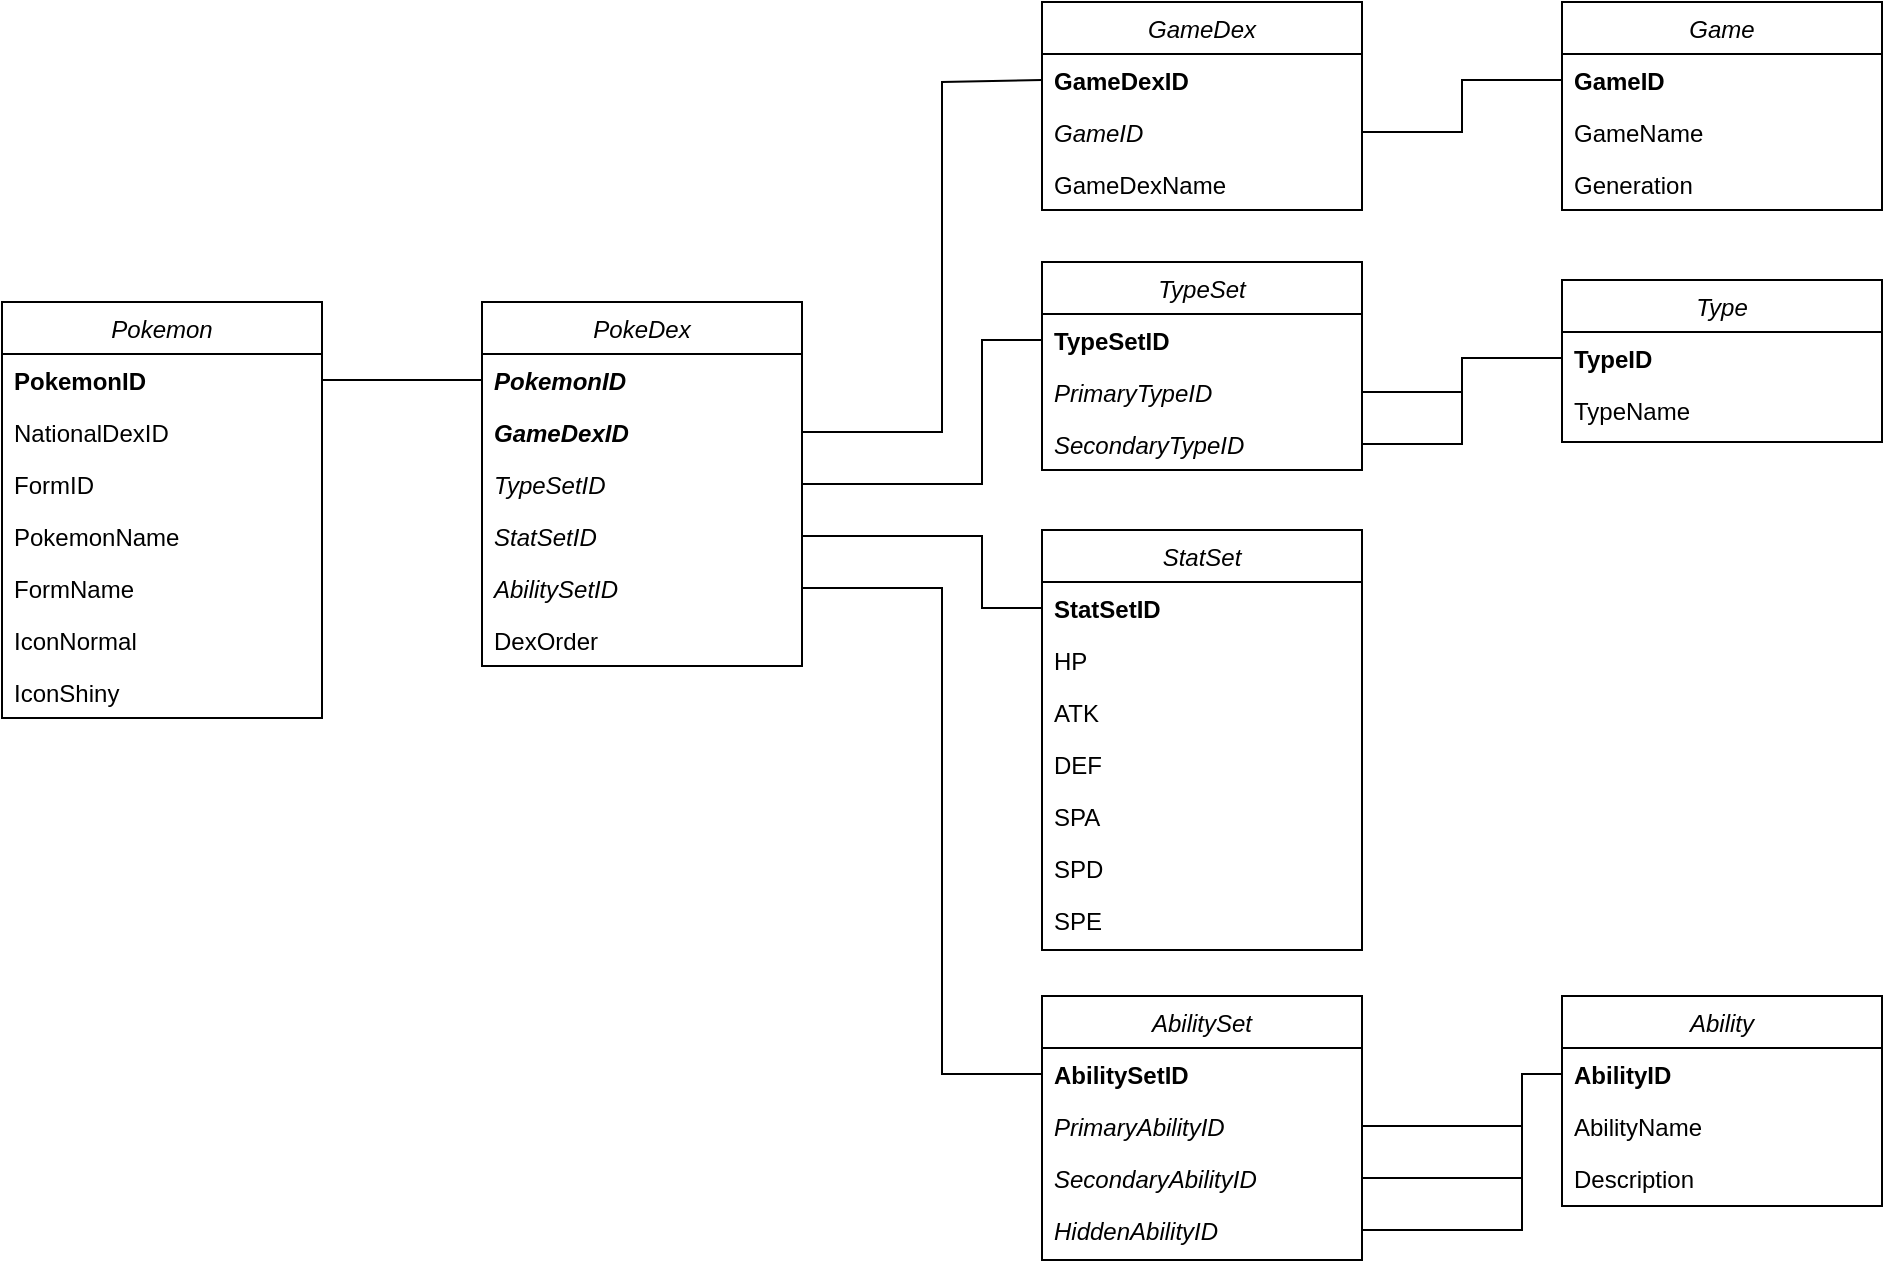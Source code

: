<mxfile version="24.7.8">
  <diagram id="C5RBs43oDa-KdzZeNtuy" name="Page-1">
    <mxGraphModel dx="1434" dy="836" grid="1" gridSize="10" guides="1" tooltips="1" connect="1" arrows="1" fold="1" page="1" pageScale="1" pageWidth="827" pageHeight="1169" math="0" shadow="0">
      <root>
        <mxCell id="WIyWlLk6GJQsqaUBKTNV-0" />
        <mxCell id="WIyWlLk6GJQsqaUBKTNV-1" parent="WIyWlLk6GJQsqaUBKTNV-0" />
        <mxCell id="zkfFHV4jXpPFQw0GAbJ--0" value="Pokemon" style="swimlane;fontStyle=2;align=center;verticalAlign=top;childLayout=stackLayout;horizontal=1;startSize=26;horizontalStack=0;resizeParent=1;resizeLast=0;collapsible=1;marginBottom=0;rounded=0;shadow=0;strokeWidth=1;" parent="WIyWlLk6GJQsqaUBKTNV-1" vertex="1">
          <mxGeometry x="370" y="370" width="160" height="208" as="geometry">
            <mxRectangle x="230" y="140" width="160" height="26" as="alternateBounds" />
          </mxGeometry>
        </mxCell>
        <mxCell id="zkfFHV4jXpPFQw0GAbJ--1" value="PokemonID" style="text;align=left;verticalAlign=top;spacingLeft=4;spacingRight=4;overflow=hidden;rotatable=0;points=[[0,0.5],[1,0.5]];portConstraint=eastwest;fontStyle=1" parent="zkfFHV4jXpPFQw0GAbJ--0" vertex="1">
          <mxGeometry y="26" width="160" height="26" as="geometry" />
        </mxCell>
        <mxCell id="aueS3--D8VHO9GSTWDlF-8" value="NationalDexID" style="text;align=left;verticalAlign=top;spacingLeft=4;spacingRight=4;overflow=hidden;rotatable=0;points=[[0,0.5],[1,0.5]];portConstraint=eastwest;" parent="zkfFHV4jXpPFQw0GAbJ--0" vertex="1">
          <mxGeometry y="52" width="160" height="26" as="geometry" />
        </mxCell>
        <mxCell id="aueS3--D8VHO9GSTWDlF-9" value="FormID" style="text;align=left;verticalAlign=top;spacingLeft=4;spacingRight=4;overflow=hidden;rotatable=0;points=[[0,0.5],[1,0.5]];portConstraint=eastwest;" parent="zkfFHV4jXpPFQw0GAbJ--0" vertex="1">
          <mxGeometry y="78" width="160" height="26" as="geometry" />
        </mxCell>
        <mxCell id="aueS3--D8VHO9GSTWDlF-10" value="PokemonName" style="text;align=left;verticalAlign=top;spacingLeft=4;spacingRight=4;overflow=hidden;rotatable=0;points=[[0,0.5],[1,0.5]];portConstraint=eastwest;" parent="zkfFHV4jXpPFQw0GAbJ--0" vertex="1">
          <mxGeometry y="104" width="160" height="26" as="geometry" />
        </mxCell>
        <mxCell id="aueS3--D8VHO9GSTWDlF-11" value="FormName" style="text;align=left;verticalAlign=top;spacingLeft=4;spacingRight=4;overflow=hidden;rotatable=0;points=[[0,0.5],[1,0.5]];portConstraint=eastwest;" parent="zkfFHV4jXpPFQw0GAbJ--0" vertex="1">
          <mxGeometry y="130" width="160" height="26" as="geometry" />
        </mxCell>
        <mxCell id="aueS3--D8VHO9GSTWDlF-13" value="IconNormal" style="text;align=left;verticalAlign=top;spacingLeft=4;spacingRight=4;overflow=hidden;rotatable=0;points=[[0,0.5],[1,0.5]];portConstraint=eastwest;" parent="zkfFHV4jXpPFQw0GAbJ--0" vertex="1">
          <mxGeometry y="156" width="160" height="26" as="geometry" />
        </mxCell>
        <mxCell id="aueS3--D8VHO9GSTWDlF-12" value="IconShiny" style="text;align=left;verticalAlign=top;spacingLeft=4;spacingRight=4;overflow=hidden;rotatable=0;points=[[0,0.5],[1,0.5]];portConstraint=eastwest;" parent="zkfFHV4jXpPFQw0GAbJ--0" vertex="1">
          <mxGeometry y="182" width="160" height="26" as="geometry" />
        </mxCell>
        <mxCell id="aueS3--D8VHO9GSTWDlF-7" style="edgeStyle=orthogonalEdgeStyle;rounded=0;orthogonalLoop=1;jettySize=auto;html=1;entryX=1;entryY=0.5;entryDx=0;entryDy=0;endArrow=none;endFill=0;exitX=0;exitY=0.5;exitDx=0;exitDy=0;" parent="WIyWlLk6GJQsqaUBKTNV-1" source="6pfr3SmH1Ld4ppzwduhP-18" target="aueS3--D8VHO9GSTWDlF-14" edge="1">
          <mxGeometry relative="1" as="geometry">
            <mxPoint x="870" y="340" as="sourcePoint" />
            <Array as="points">
              <mxPoint x="840" y="260" />
              <mxPoint x="840" y="435" />
            </Array>
          </mxGeometry>
        </mxCell>
        <mxCell id="aueS3--D8VHO9GSTWDlF-0" value="Game" style="swimlane;fontStyle=2;align=center;verticalAlign=top;childLayout=stackLayout;horizontal=1;startSize=26;horizontalStack=0;resizeParent=1;resizeLast=0;collapsible=1;marginBottom=0;rounded=0;shadow=0;strokeWidth=1;" parent="WIyWlLk6GJQsqaUBKTNV-1" vertex="1">
          <mxGeometry x="1150" y="220" width="160" height="104" as="geometry">
            <mxRectangle x="230" y="140" width="160" height="26" as="alternateBounds" />
          </mxGeometry>
        </mxCell>
        <mxCell id="aueS3--D8VHO9GSTWDlF-1" value="GameID" style="text;align=left;verticalAlign=top;spacingLeft=4;spacingRight=4;overflow=hidden;rotatable=0;points=[[0,0.5],[1,0.5]];portConstraint=eastwest;fontStyle=1" parent="aueS3--D8VHO9GSTWDlF-0" vertex="1">
          <mxGeometry y="26" width="160" height="26" as="geometry" />
        </mxCell>
        <mxCell id="aueS3--D8VHO9GSTWDlF-2" value="GameName" style="text;align=left;verticalAlign=top;spacingLeft=4;spacingRight=4;overflow=hidden;rotatable=0;points=[[0,0.5],[1,0.5]];portConstraint=eastwest;" parent="aueS3--D8VHO9GSTWDlF-0" vertex="1">
          <mxGeometry y="52" width="160" height="26" as="geometry" />
        </mxCell>
        <mxCell id="aueS3--D8VHO9GSTWDlF-30" value="Generation" style="text;align=left;verticalAlign=top;spacingLeft=4;spacingRight=4;overflow=hidden;rotatable=0;points=[[0,0.5],[1,0.5]];portConstraint=eastwest;fontStyle=0" parent="aueS3--D8VHO9GSTWDlF-0" vertex="1">
          <mxGeometry y="78" width="160" height="26" as="geometry" />
        </mxCell>
        <mxCell id="aueS3--D8VHO9GSTWDlF-3" value="PokeDex" style="swimlane;fontStyle=2;align=center;verticalAlign=top;childLayout=stackLayout;horizontal=1;startSize=26;horizontalStack=0;resizeParent=1;resizeLast=0;collapsible=1;marginBottom=0;rounded=0;shadow=0;strokeWidth=1;" parent="WIyWlLk6GJQsqaUBKTNV-1" vertex="1">
          <mxGeometry x="610" y="370" width="160" height="182" as="geometry">
            <mxRectangle x="230" y="140" width="160" height="26" as="alternateBounds" />
          </mxGeometry>
        </mxCell>
        <mxCell id="aueS3--D8VHO9GSTWDlF-4" value="PokemonID" style="text;align=left;verticalAlign=top;spacingLeft=4;spacingRight=4;overflow=hidden;rotatable=0;points=[[0,0.5],[1,0.5]];portConstraint=eastwest;fontStyle=3" parent="aueS3--D8VHO9GSTWDlF-3" vertex="1">
          <mxGeometry y="26" width="160" height="26" as="geometry" />
        </mxCell>
        <mxCell id="aueS3--D8VHO9GSTWDlF-14" value="GameDexID" style="text;align=left;verticalAlign=top;spacingLeft=4;spacingRight=4;overflow=hidden;rotatable=0;points=[[0,0.5],[1,0.5]];portConstraint=eastwest;fontStyle=3" parent="aueS3--D8VHO9GSTWDlF-3" vertex="1">
          <mxGeometry y="52" width="160" height="26" as="geometry" />
        </mxCell>
        <mxCell id="6pfr3SmH1Ld4ppzwduhP-0" value="TypeSetID" style="text;align=left;verticalAlign=top;spacingLeft=4;spacingRight=4;overflow=hidden;rotatable=0;points=[[0,0.5],[1,0.5]];portConstraint=eastwest;fontStyle=2" parent="aueS3--D8VHO9GSTWDlF-3" vertex="1">
          <mxGeometry y="78" width="160" height="26" as="geometry" />
        </mxCell>
        <mxCell id="aueS3--D8VHO9GSTWDlF-5" value="StatSetID" style="text;align=left;verticalAlign=top;spacingLeft=4;spacingRight=4;overflow=hidden;rotatable=0;points=[[0,0.5],[1,0.5]];portConstraint=eastwest;fontStyle=2" parent="aueS3--D8VHO9GSTWDlF-3" vertex="1">
          <mxGeometry y="104" width="160" height="26" as="geometry" />
        </mxCell>
        <mxCell id="aueS3--D8VHO9GSTWDlF-6" value="AbilitySetID" style="text;align=left;verticalAlign=top;spacingLeft=4;spacingRight=4;overflow=hidden;rotatable=0;points=[[0,0.5],[1,0.5]];portConstraint=eastwest;fontStyle=2" parent="aueS3--D8VHO9GSTWDlF-3" vertex="1">
          <mxGeometry y="130" width="160" height="26" as="geometry" />
        </mxCell>
        <mxCell id="aueS3--D8VHO9GSTWDlF-53" value="DexOrder" style="text;align=left;verticalAlign=top;spacingLeft=4;spacingRight=4;overflow=hidden;rotatable=0;points=[[0,0.5],[1,0.5]];portConstraint=eastwest;fontStyle=0" parent="aueS3--D8VHO9GSTWDlF-3" vertex="1">
          <mxGeometry y="156" width="160" height="26" as="geometry" />
        </mxCell>
        <mxCell id="aueS3--D8VHO9GSTWDlF-15" style="edgeStyle=orthogonalEdgeStyle;rounded=0;orthogonalLoop=1;jettySize=auto;html=1;entryX=0;entryY=0.5;entryDx=0;entryDy=0;endArrow=none;endFill=0;" parent="WIyWlLk6GJQsqaUBKTNV-1" source="zkfFHV4jXpPFQw0GAbJ--1" target="aueS3--D8VHO9GSTWDlF-4" edge="1">
          <mxGeometry relative="1" as="geometry" />
        </mxCell>
        <mxCell id="aueS3--D8VHO9GSTWDlF-20" value="StatSet" style="swimlane;fontStyle=2;align=center;verticalAlign=top;childLayout=stackLayout;horizontal=1;startSize=26;horizontalStack=0;resizeParent=1;resizeLast=0;collapsible=1;marginBottom=0;rounded=0;shadow=0;strokeWidth=1;" parent="WIyWlLk6GJQsqaUBKTNV-1" vertex="1">
          <mxGeometry x="890" y="484" width="160" height="210" as="geometry">
            <mxRectangle x="230" y="140" width="160" height="26" as="alternateBounds" />
          </mxGeometry>
        </mxCell>
        <mxCell id="aueS3--D8VHO9GSTWDlF-21" value="StatSetID" style="text;align=left;verticalAlign=top;spacingLeft=4;spacingRight=4;overflow=hidden;rotatable=0;points=[[0,0.5],[1,0.5]];portConstraint=eastwest;fontStyle=1" parent="aueS3--D8VHO9GSTWDlF-20" vertex="1">
          <mxGeometry y="26" width="160" height="26" as="geometry" />
        </mxCell>
        <mxCell id="aueS3--D8VHO9GSTWDlF-23" value="HP" style="text;align=left;verticalAlign=top;spacingLeft=4;spacingRight=4;overflow=hidden;rotatable=0;points=[[0,0.5],[1,0.5]];portConstraint=eastwest;fontStyle=0" parent="aueS3--D8VHO9GSTWDlF-20" vertex="1">
          <mxGeometry y="52" width="160" height="26" as="geometry" />
        </mxCell>
        <mxCell id="aueS3--D8VHO9GSTWDlF-24" value="ATK" style="text;align=left;verticalAlign=top;spacingLeft=4;spacingRight=4;overflow=hidden;rotatable=0;points=[[0,0.5],[1,0.5]];portConstraint=eastwest;fontStyle=0" parent="aueS3--D8VHO9GSTWDlF-20" vertex="1">
          <mxGeometry y="78" width="160" height="26" as="geometry" />
        </mxCell>
        <mxCell id="aueS3--D8VHO9GSTWDlF-25" value="DEF" style="text;align=left;verticalAlign=top;spacingLeft=4;spacingRight=4;overflow=hidden;rotatable=0;points=[[0,0.5],[1,0.5]];portConstraint=eastwest;fontStyle=0" parent="aueS3--D8VHO9GSTWDlF-20" vertex="1">
          <mxGeometry y="104" width="160" height="26" as="geometry" />
        </mxCell>
        <mxCell id="aueS3--D8VHO9GSTWDlF-26" value="SPA" style="text;align=left;verticalAlign=top;spacingLeft=4;spacingRight=4;overflow=hidden;rotatable=0;points=[[0,0.5],[1,0.5]];portConstraint=eastwest;fontStyle=0" parent="aueS3--D8VHO9GSTWDlF-20" vertex="1">
          <mxGeometry y="130" width="160" height="26" as="geometry" />
        </mxCell>
        <mxCell id="aueS3--D8VHO9GSTWDlF-27" value="SPD" style="text;align=left;verticalAlign=top;spacingLeft=4;spacingRight=4;overflow=hidden;rotatable=0;points=[[0,0.5],[1,0.5]];portConstraint=eastwest;fontStyle=0" parent="aueS3--D8VHO9GSTWDlF-20" vertex="1">
          <mxGeometry y="156" width="160" height="26" as="geometry" />
        </mxCell>
        <mxCell id="aueS3--D8VHO9GSTWDlF-28" value="SPE" style="text;align=left;verticalAlign=top;spacingLeft=4;spacingRight=4;overflow=hidden;rotatable=0;points=[[0,0.5],[1,0.5]];portConstraint=eastwest;fontStyle=0" parent="aueS3--D8VHO9GSTWDlF-20" vertex="1">
          <mxGeometry y="182" width="160" height="26" as="geometry" />
        </mxCell>
        <mxCell id="aueS3--D8VHO9GSTWDlF-33" style="edgeStyle=orthogonalEdgeStyle;rounded=0;orthogonalLoop=1;jettySize=auto;html=1;entryX=1;entryY=0.5;entryDx=0;entryDy=0;endArrow=none;endFill=0;" parent="WIyWlLk6GJQsqaUBKTNV-1" source="aueS3--D8VHO9GSTWDlF-21" target="aueS3--D8VHO9GSTWDlF-5" edge="1">
          <mxGeometry relative="1" as="geometry">
            <Array as="points">
              <mxPoint x="860" y="523" />
              <mxPoint x="860" y="487" />
            </Array>
          </mxGeometry>
        </mxCell>
        <mxCell id="aueS3--D8VHO9GSTWDlF-34" value="AbilitySet" style="swimlane;fontStyle=2;align=center;verticalAlign=top;childLayout=stackLayout;horizontal=1;startSize=26;horizontalStack=0;resizeParent=1;resizeLast=0;collapsible=1;marginBottom=0;rounded=0;shadow=0;strokeWidth=1;" parent="WIyWlLk6GJQsqaUBKTNV-1" vertex="1">
          <mxGeometry x="890" y="717" width="160" height="132" as="geometry">
            <mxRectangle x="230" y="140" width="160" height="26" as="alternateBounds" />
          </mxGeometry>
        </mxCell>
        <mxCell id="aueS3--D8VHO9GSTWDlF-35" value="AbilitySetID" style="text;align=left;verticalAlign=top;spacingLeft=4;spacingRight=4;overflow=hidden;rotatable=0;points=[[0,0.5],[1,0.5]];portConstraint=eastwest;fontStyle=1" parent="aueS3--D8VHO9GSTWDlF-34" vertex="1">
          <mxGeometry y="26" width="160" height="26" as="geometry" />
        </mxCell>
        <mxCell id="aueS3--D8VHO9GSTWDlF-40" value="PrimaryAbilityID" style="text;align=left;verticalAlign=top;spacingLeft=4;spacingRight=4;overflow=hidden;rotatable=0;points=[[0,0.5],[1,0.5]];portConstraint=eastwest;fontStyle=2" parent="aueS3--D8VHO9GSTWDlF-34" vertex="1">
          <mxGeometry y="52" width="160" height="26" as="geometry" />
        </mxCell>
        <mxCell id="aueS3--D8VHO9GSTWDlF-42" value="SecondaryAbilityID" style="text;align=left;verticalAlign=top;spacingLeft=4;spacingRight=4;overflow=hidden;rotatable=0;points=[[0,0.5],[1,0.5]];portConstraint=eastwest;fontStyle=2" parent="aueS3--D8VHO9GSTWDlF-34" vertex="1">
          <mxGeometry y="78" width="160" height="26" as="geometry" />
        </mxCell>
        <mxCell id="aueS3--D8VHO9GSTWDlF-43" value="HiddenAbilityID" style="text;align=left;verticalAlign=top;spacingLeft=4;spacingRight=4;overflow=hidden;rotatable=0;points=[[0,0.5],[1,0.5]];portConstraint=eastwest;fontStyle=2" parent="aueS3--D8VHO9GSTWDlF-34" vertex="1">
          <mxGeometry y="104" width="160" height="26" as="geometry" />
        </mxCell>
        <mxCell id="aueS3--D8VHO9GSTWDlF-44" style="edgeStyle=orthogonalEdgeStyle;rounded=0;orthogonalLoop=1;jettySize=auto;html=1;exitX=0;exitY=0.5;exitDx=0;exitDy=0;entryX=1;entryY=0.5;entryDx=0;entryDy=0;endArrow=none;endFill=0;" parent="WIyWlLk6GJQsqaUBKTNV-1" source="aueS3--D8VHO9GSTWDlF-35" target="aueS3--D8VHO9GSTWDlF-6" edge="1">
          <mxGeometry relative="1" as="geometry">
            <Array as="points">
              <mxPoint x="840" y="756" />
              <mxPoint x="840" y="513" />
            </Array>
          </mxGeometry>
        </mxCell>
        <mxCell id="aueS3--D8VHO9GSTWDlF-45" value="Ability" style="swimlane;fontStyle=2;align=center;verticalAlign=top;childLayout=stackLayout;horizontal=1;startSize=26;horizontalStack=0;resizeParent=1;resizeLast=0;collapsible=1;marginBottom=0;rounded=0;shadow=0;strokeWidth=1;" parent="WIyWlLk6GJQsqaUBKTNV-1" vertex="1">
          <mxGeometry x="1150" y="717" width="160" height="105" as="geometry">
            <mxRectangle x="230" y="140" width="160" height="26" as="alternateBounds" />
          </mxGeometry>
        </mxCell>
        <mxCell id="aueS3--D8VHO9GSTWDlF-46" value="AbilityID" style="text;align=left;verticalAlign=top;spacingLeft=4;spacingRight=4;overflow=hidden;rotatable=0;points=[[0,0.5],[1,0.5]];portConstraint=eastwest;fontStyle=1" parent="aueS3--D8VHO9GSTWDlF-45" vertex="1">
          <mxGeometry y="26" width="160" height="26" as="geometry" />
        </mxCell>
        <mxCell id="aueS3--D8VHO9GSTWDlF-48" value="AbilityName" style="text;align=left;verticalAlign=top;spacingLeft=4;spacingRight=4;overflow=hidden;rotatable=0;points=[[0,0.5],[1,0.5]];portConstraint=eastwest;fontStyle=0" parent="aueS3--D8VHO9GSTWDlF-45" vertex="1">
          <mxGeometry y="52" width="160" height="26" as="geometry" />
        </mxCell>
        <mxCell id="aueS3--D8VHO9GSTWDlF-49" value="Description" style="text;align=left;verticalAlign=top;spacingLeft=4;spacingRight=4;overflow=hidden;rotatable=0;points=[[0,0.5],[1,0.5]];portConstraint=eastwest;fontStyle=0" parent="aueS3--D8VHO9GSTWDlF-45" vertex="1">
          <mxGeometry y="78" width="160" height="26" as="geometry" />
        </mxCell>
        <mxCell id="aueS3--D8VHO9GSTWDlF-51" style="edgeStyle=orthogonalEdgeStyle;rounded=0;orthogonalLoop=1;jettySize=auto;html=1;exitX=0;exitY=0.5;exitDx=0;exitDy=0;entryX=1;entryY=0.5;entryDx=0;entryDy=0;endArrow=none;endFill=0;" parent="WIyWlLk6GJQsqaUBKTNV-1" source="aueS3--D8VHO9GSTWDlF-46" target="aueS3--D8VHO9GSTWDlF-42" edge="1">
          <mxGeometry relative="1" as="geometry">
            <Array as="points">
              <mxPoint x="1130" y="756" />
              <mxPoint x="1130" y="808" />
            </Array>
          </mxGeometry>
        </mxCell>
        <mxCell id="aueS3--D8VHO9GSTWDlF-52" style="edgeStyle=orthogonalEdgeStyle;rounded=0;orthogonalLoop=1;jettySize=auto;html=1;exitX=0;exitY=0.5;exitDx=0;exitDy=0;entryX=1;entryY=0.5;entryDx=0;entryDy=0;endArrow=none;endFill=0;" parent="WIyWlLk6GJQsqaUBKTNV-1" source="aueS3--D8VHO9GSTWDlF-46" target="aueS3--D8VHO9GSTWDlF-43" edge="1">
          <mxGeometry relative="1" as="geometry">
            <Array as="points">
              <mxPoint x="1130" y="756" />
              <mxPoint x="1130" y="834" />
            </Array>
          </mxGeometry>
        </mxCell>
        <mxCell id="6pfr3SmH1Ld4ppzwduhP-1" value="TypeSet" style="swimlane;fontStyle=2;align=center;verticalAlign=top;childLayout=stackLayout;horizontal=1;startSize=26;horizontalStack=0;resizeParent=1;resizeLast=0;collapsible=1;marginBottom=0;rounded=0;shadow=0;strokeWidth=1;" parent="WIyWlLk6GJQsqaUBKTNV-1" vertex="1">
          <mxGeometry x="890" y="350" width="160" height="104" as="geometry">
            <mxRectangle x="230" y="140" width="160" height="26" as="alternateBounds" />
          </mxGeometry>
        </mxCell>
        <mxCell id="6pfr3SmH1Ld4ppzwduhP-2" value="TypeSetID" style="text;align=left;verticalAlign=top;spacingLeft=4;spacingRight=4;overflow=hidden;rotatable=0;points=[[0,0.5],[1,0.5]];portConstraint=eastwest;fontStyle=1" parent="6pfr3SmH1Ld4ppzwduhP-1" vertex="1">
          <mxGeometry y="26" width="160" height="26" as="geometry" />
        </mxCell>
        <mxCell id="6pfr3SmH1Ld4ppzwduhP-7" value="PrimaryTypeID" style="text;align=left;verticalAlign=top;spacingLeft=4;spacingRight=4;overflow=hidden;rotatable=0;points=[[0,0.5],[1,0.5]];portConstraint=eastwest;fontStyle=2" parent="6pfr3SmH1Ld4ppzwduhP-1" vertex="1">
          <mxGeometry y="52" width="160" height="26" as="geometry" />
        </mxCell>
        <mxCell id="6pfr3SmH1Ld4ppzwduhP-8" value="SecondaryTypeID" style="text;align=left;verticalAlign=top;spacingLeft=4;spacingRight=4;overflow=hidden;rotatable=0;points=[[0,0.5],[1,0.5]];portConstraint=eastwest;fontStyle=2" parent="6pfr3SmH1Ld4ppzwduhP-1" vertex="1">
          <mxGeometry y="78" width="160" height="26" as="geometry" />
        </mxCell>
        <mxCell id="6pfr3SmH1Ld4ppzwduhP-9" style="edgeStyle=orthogonalEdgeStyle;rounded=0;orthogonalLoop=1;jettySize=auto;html=1;exitX=0;exitY=0.5;exitDx=0;exitDy=0;entryX=1;entryY=0.5;entryDx=0;entryDy=0;endArrow=none;endFill=0;" parent="WIyWlLk6GJQsqaUBKTNV-1" source="6pfr3SmH1Ld4ppzwduhP-2" target="6pfr3SmH1Ld4ppzwduhP-0" edge="1">
          <mxGeometry relative="1" as="geometry">
            <Array as="points">
              <mxPoint x="860" y="389" />
              <mxPoint x="860" y="461" />
            </Array>
          </mxGeometry>
        </mxCell>
        <mxCell id="6pfr3SmH1Ld4ppzwduhP-10" style="edgeStyle=orthogonalEdgeStyle;rounded=0;orthogonalLoop=1;jettySize=auto;html=1;exitX=0;exitY=0.5;exitDx=0;exitDy=0;entryX=1;entryY=0.5;entryDx=0;entryDy=0;endArrow=none;endFill=0;" parent="WIyWlLk6GJQsqaUBKTNV-1" source="aueS3--D8VHO9GSTWDlF-46" target="aueS3--D8VHO9GSTWDlF-40" edge="1">
          <mxGeometry relative="1" as="geometry">
            <Array as="points">
              <mxPoint x="1130" y="756" />
              <mxPoint x="1130" y="782" />
            </Array>
          </mxGeometry>
        </mxCell>
        <mxCell id="6pfr3SmH1Ld4ppzwduhP-11" value="Type" style="swimlane;fontStyle=2;align=center;verticalAlign=top;childLayout=stackLayout;horizontal=1;startSize=26;horizontalStack=0;resizeParent=1;resizeLast=0;collapsible=1;marginBottom=0;rounded=0;shadow=0;strokeWidth=1;" parent="WIyWlLk6GJQsqaUBKTNV-1" vertex="1">
          <mxGeometry x="1150" y="359" width="160" height="81" as="geometry">
            <mxRectangle x="230" y="140" width="160" height="26" as="alternateBounds" />
          </mxGeometry>
        </mxCell>
        <mxCell id="6pfr3SmH1Ld4ppzwduhP-12" value="TypeID" style="text;align=left;verticalAlign=top;spacingLeft=4;spacingRight=4;overflow=hidden;rotatable=0;points=[[0,0.5],[1,0.5]];portConstraint=eastwest;fontStyle=1" parent="6pfr3SmH1Ld4ppzwduhP-11" vertex="1">
          <mxGeometry y="26" width="160" height="26" as="geometry" />
        </mxCell>
        <mxCell id="6pfr3SmH1Ld4ppzwduhP-13" value="TypeName" style="text;align=left;verticalAlign=top;spacingLeft=4;spacingRight=4;overflow=hidden;rotatable=0;points=[[0,0.5],[1,0.5]];portConstraint=eastwest;fontStyle=0" parent="6pfr3SmH1Ld4ppzwduhP-11" vertex="1">
          <mxGeometry y="52" width="160" height="26" as="geometry" />
        </mxCell>
        <mxCell id="6pfr3SmH1Ld4ppzwduhP-15" style="edgeStyle=orthogonalEdgeStyle;rounded=0;orthogonalLoop=1;jettySize=auto;html=1;exitX=0;exitY=0.5;exitDx=0;exitDy=0;entryX=1;entryY=0.5;entryDx=0;entryDy=0;endArrow=none;endFill=0;" parent="WIyWlLk6GJQsqaUBKTNV-1" source="6pfr3SmH1Ld4ppzwduhP-12" target="6pfr3SmH1Ld4ppzwduhP-7" edge="1">
          <mxGeometry relative="1" as="geometry" />
        </mxCell>
        <mxCell id="6pfr3SmH1Ld4ppzwduhP-16" style="edgeStyle=orthogonalEdgeStyle;rounded=0;orthogonalLoop=1;jettySize=auto;html=1;exitX=0;exitY=0.5;exitDx=0;exitDy=0;entryX=1;entryY=0.5;entryDx=0;entryDy=0;endArrow=none;endFill=0;" parent="WIyWlLk6GJQsqaUBKTNV-1" source="6pfr3SmH1Ld4ppzwduhP-12" target="6pfr3SmH1Ld4ppzwduhP-8" edge="1">
          <mxGeometry relative="1" as="geometry" />
        </mxCell>
        <mxCell id="6pfr3SmH1Ld4ppzwduhP-17" value="GameDex" style="swimlane;fontStyle=2;align=center;verticalAlign=top;childLayout=stackLayout;horizontal=1;startSize=26;horizontalStack=0;resizeParent=1;resizeLast=0;collapsible=1;marginBottom=0;rounded=0;shadow=0;strokeWidth=1;" parent="WIyWlLk6GJQsqaUBKTNV-1" vertex="1">
          <mxGeometry x="890" y="220" width="160" height="104" as="geometry">
            <mxRectangle x="230" y="140" width="160" height="26" as="alternateBounds" />
          </mxGeometry>
        </mxCell>
        <mxCell id="6pfr3SmH1Ld4ppzwduhP-18" value="GameDexID" style="text;align=left;verticalAlign=top;spacingLeft=4;spacingRight=4;overflow=hidden;rotatable=0;points=[[0,0.5],[1,0.5]];portConstraint=eastwest;fontStyle=1" parent="6pfr3SmH1Ld4ppzwduhP-17" vertex="1">
          <mxGeometry y="26" width="160" height="26" as="geometry" />
        </mxCell>
        <mxCell id="6pfr3SmH1Ld4ppzwduhP-22" value="GameID" style="text;align=left;verticalAlign=top;spacingLeft=4;spacingRight=4;overflow=hidden;rotatable=0;points=[[0,0.5],[1,0.5]];portConstraint=eastwest;fontStyle=2" parent="6pfr3SmH1Ld4ppzwduhP-17" vertex="1">
          <mxGeometry y="52" width="160" height="26" as="geometry" />
        </mxCell>
        <mxCell id="6pfr3SmH1Ld4ppzwduhP-19" value="GameDexName" style="text;align=left;verticalAlign=top;spacingLeft=4;spacingRight=4;overflow=hidden;rotatable=0;points=[[0,0.5],[1,0.5]];portConstraint=eastwest;" parent="6pfr3SmH1Ld4ppzwduhP-17" vertex="1">
          <mxGeometry y="78" width="160" height="26" as="geometry" />
        </mxCell>
        <mxCell id="6pfr3SmH1Ld4ppzwduhP-23" style="edgeStyle=orthogonalEdgeStyle;rounded=0;orthogonalLoop=1;jettySize=auto;html=1;entryX=0;entryY=0.5;entryDx=0;entryDy=0;endArrow=none;endFill=0;" parent="WIyWlLk6GJQsqaUBKTNV-1" source="6pfr3SmH1Ld4ppzwduhP-22" target="aueS3--D8VHO9GSTWDlF-1" edge="1">
          <mxGeometry relative="1" as="geometry" />
        </mxCell>
      </root>
    </mxGraphModel>
  </diagram>
</mxfile>
